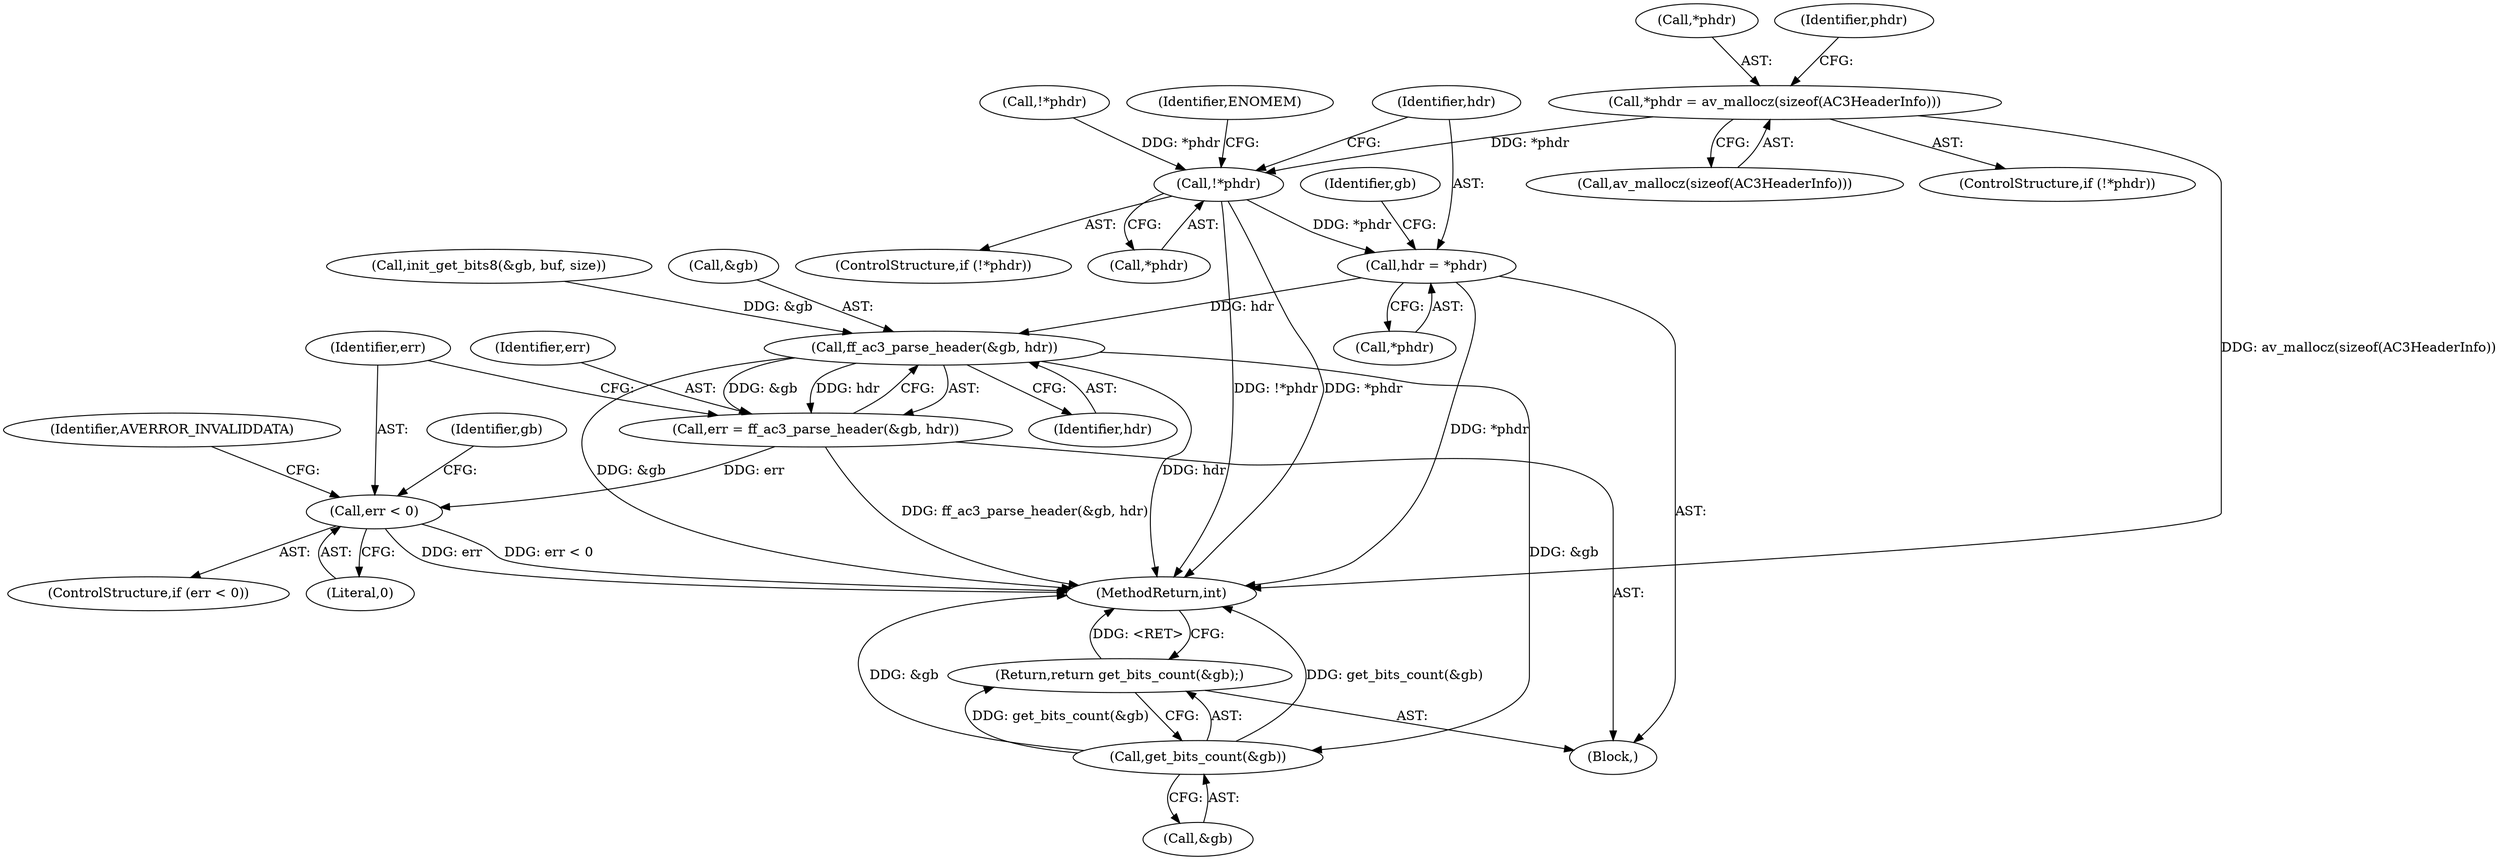 digraph "0_FFmpeg_00e8181bd97c834fe60751b0c511d4bb97875f78@API" {
"1000112" [label="(Call,*phdr = av_mallocz(sizeof(AC3HeaderInfo)))"];
"1000119" [label="(Call,!*phdr)"];
"1000125" [label="(Call,hdr = *phdr)"];
"1000136" [label="(Call,ff_ac3_parse_header(&gb, hdr))"];
"1000134" [label="(Call,err = ff_ac3_parse_header(&gb, hdr))"];
"1000141" [label="(Call,err < 0)"];
"1000147" [label="(Call,get_bits_count(&gb))"];
"1000146" [label="(Return,return get_bits_count(&gb);)"];
"1000135" [label="(Identifier,err)"];
"1000142" [label="(Identifier,err)"];
"1000148" [label="(Call,&gb)"];
"1000112" [label="(Call,*phdr = av_mallocz(sizeof(AC3HeaderInfo)))"];
"1000119" [label="(Call,!*phdr)"];
"1000149" [label="(Identifier,gb)"];
"1000109" [label="(Call,!*phdr)"];
"1000113" [label="(Call,*phdr)"];
"1000120" [label="(Call,*phdr)"];
"1000139" [label="(Identifier,hdr)"];
"1000108" [label="(ControlStructure,if (!*phdr))"];
"1000140" [label="(ControlStructure,if (err < 0))"];
"1000145" [label="(Identifier,AVERROR_INVALIDDATA)"];
"1000125" [label="(Call,hdr = *phdr)"];
"1000104" [label="(Block,)"];
"1000131" [label="(Identifier,gb)"];
"1000143" [label="(Literal,0)"];
"1000150" [label="(MethodReturn,int)"];
"1000137" [label="(Call,&gb)"];
"1000127" [label="(Call,*phdr)"];
"1000118" [label="(ControlStructure,if (!*phdr))"];
"1000115" [label="(Call,av_mallocz(sizeof(AC3HeaderInfo)))"];
"1000146" [label="(Return,return get_bits_count(&gb);)"];
"1000141" [label="(Call,err < 0)"];
"1000121" [label="(Identifier,phdr)"];
"1000136" [label="(Call,ff_ac3_parse_header(&gb, hdr))"];
"1000124" [label="(Identifier,ENOMEM)"];
"1000126" [label="(Identifier,hdr)"];
"1000129" [label="(Call,init_get_bits8(&gb, buf, size))"];
"1000134" [label="(Call,err = ff_ac3_parse_header(&gb, hdr))"];
"1000147" [label="(Call,get_bits_count(&gb))"];
"1000112" -> "1000108"  [label="AST: "];
"1000112" -> "1000115"  [label="CFG: "];
"1000113" -> "1000112"  [label="AST: "];
"1000115" -> "1000112"  [label="AST: "];
"1000121" -> "1000112"  [label="CFG: "];
"1000112" -> "1000150"  [label="DDG: av_mallocz(sizeof(AC3HeaderInfo))"];
"1000112" -> "1000119"  [label="DDG: *phdr"];
"1000119" -> "1000118"  [label="AST: "];
"1000119" -> "1000120"  [label="CFG: "];
"1000120" -> "1000119"  [label="AST: "];
"1000124" -> "1000119"  [label="CFG: "];
"1000126" -> "1000119"  [label="CFG: "];
"1000119" -> "1000150"  [label="DDG: !*phdr"];
"1000119" -> "1000150"  [label="DDG: *phdr"];
"1000109" -> "1000119"  [label="DDG: *phdr"];
"1000119" -> "1000125"  [label="DDG: *phdr"];
"1000125" -> "1000104"  [label="AST: "];
"1000125" -> "1000127"  [label="CFG: "];
"1000126" -> "1000125"  [label="AST: "];
"1000127" -> "1000125"  [label="AST: "];
"1000131" -> "1000125"  [label="CFG: "];
"1000125" -> "1000150"  [label="DDG: *phdr"];
"1000125" -> "1000136"  [label="DDG: hdr"];
"1000136" -> "1000134"  [label="AST: "];
"1000136" -> "1000139"  [label="CFG: "];
"1000137" -> "1000136"  [label="AST: "];
"1000139" -> "1000136"  [label="AST: "];
"1000134" -> "1000136"  [label="CFG: "];
"1000136" -> "1000150"  [label="DDG: &gb"];
"1000136" -> "1000150"  [label="DDG: hdr"];
"1000136" -> "1000134"  [label="DDG: &gb"];
"1000136" -> "1000134"  [label="DDG: hdr"];
"1000129" -> "1000136"  [label="DDG: &gb"];
"1000136" -> "1000147"  [label="DDG: &gb"];
"1000134" -> "1000104"  [label="AST: "];
"1000135" -> "1000134"  [label="AST: "];
"1000142" -> "1000134"  [label="CFG: "];
"1000134" -> "1000150"  [label="DDG: ff_ac3_parse_header(&gb, hdr)"];
"1000134" -> "1000141"  [label="DDG: err"];
"1000141" -> "1000140"  [label="AST: "];
"1000141" -> "1000143"  [label="CFG: "];
"1000142" -> "1000141"  [label="AST: "];
"1000143" -> "1000141"  [label="AST: "];
"1000145" -> "1000141"  [label="CFG: "];
"1000149" -> "1000141"  [label="CFG: "];
"1000141" -> "1000150"  [label="DDG: err"];
"1000141" -> "1000150"  [label="DDG: err < 0"];
"1000147" -> "1000146"  [label="AST: "];
"1000147" -> "1000148"  [label="CFG: "];
"1000148" -> "1000147"  [label="AST: "];
"1000146" -> "1000147"  [label="CFG: "];
"1000147" -> "1000150"  [label="DDG: &gb"];
"1000147" -> "1000150"  [label="DDG: get_bits_count(&gb)"];
"1000147" -> "1000146"  [label="DDG: get_bits_count(&gb)"];
"1000146" -> "1000104"  [label="AST: "];
"1000150" -> "1000146"  [label="CFG: "];
"1000146" -> "1000150"  [label="DDG: <RET>"];
}

